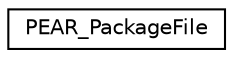 digraph "Graphical Class Hierarchy"
{
 // LATEX_PDF_SIZE
  edge [fontname="Helvetica",fontsize="10",labelfontname="Helvetica",labelfontsize="10"];
  node [fontname="Helvetica",fontsize="10",shape=record];
  rankdir="LR";
  Node0 [label="PEAR_PackageFile",height=0.2,width=0.4,color="black", fillcolor="white", style="filled",URL="$classPEAR__PackageFile.html",tooltip=" "];
}
